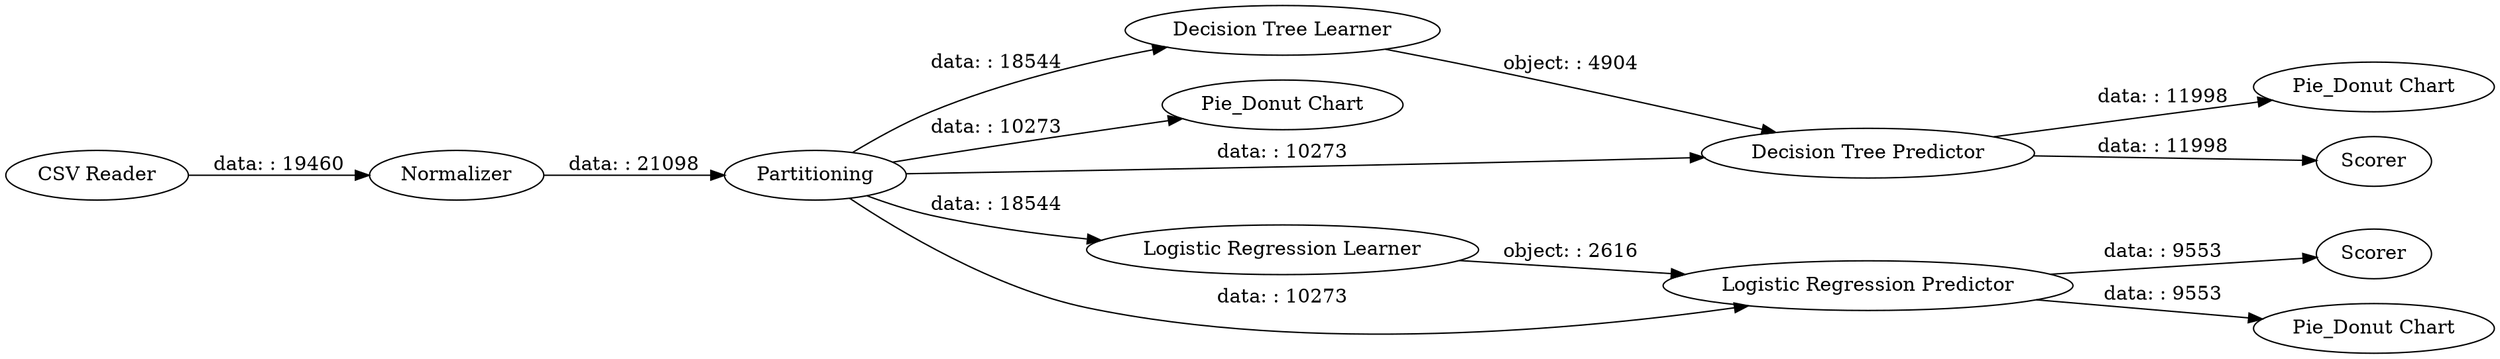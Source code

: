 digraph {
	"-2564191494050366405_2" [label=Normalizer]
	"-2564191494050366405_9" [label="Decision Tree Learner"]
	"-2564191494050366405_6" [label="Pie_Donut Chart"]
	"-2564191494050366405_10" [label="Decision Tree Predictor"]
	"-2564191494050366405_12" [label="Pie_Donut Chart"]
	"-2564191494050366405_3" [label=Partitioning]
	"-2564191494050366405_1" [label="CSV Reader"]
	"-2564191494050366405_4" [label="Logistic Regression Learner"]
	"-2564191494050366405_11" [label=Scorer]
	"-2564191494050366405_7" [label=Scorer]
	"-2564191494050366405_5" [label="Logistic Regression Predictor"]
	"-2564191494050366405_8" [label="Pie_Donut Chart"]
	"-2564191494050366405_5" -> "-2564191494050366405_7" [label="data: : 9553"]
	"-2564191494050366405_3" -> "-2564191494050366405_5" [label="data: : 10273"]
	"-2564191494050366405_10" -> "-2564191494050366405_12" [label="data: : 11998"]
	"-2564191494050366405_1" -> "-2564191494050366405_2" [label="data: : 19460"]
	"-2564191494050366405_3" -> "-2564191494050366405_9" [label="data: : 18544"]
	"-2564191494050366405_3" -> "-2564191494050366405_4" [label="data: : 18544"]
	"-2564191494050366405_4" -> "-2564191494050366405_5" [label="object: : 2616"]
	"-2564191494050366405_5" -> "-2564191494050366405_8" [label="data: : 9553"]
	"-2564191494050366405_2" -> "-2564191494050366405_3" [label="data: : 21098"]
	"-2564191494050366405_3" -> "-2564191494050366405_6" [label="data: : 10273"]
	"-2564191494050366405_3" -> "-2564191494050366405_10" [label="data: : 10273"]
	"-2564191494050366405_9" -> "-2564191494050366405_10" [label="object: : 4904"]
	"-2564191494050366405_10" -> "-2564191494050366405_11" [label="data: : 11998"]
	rankdir=LR
}

